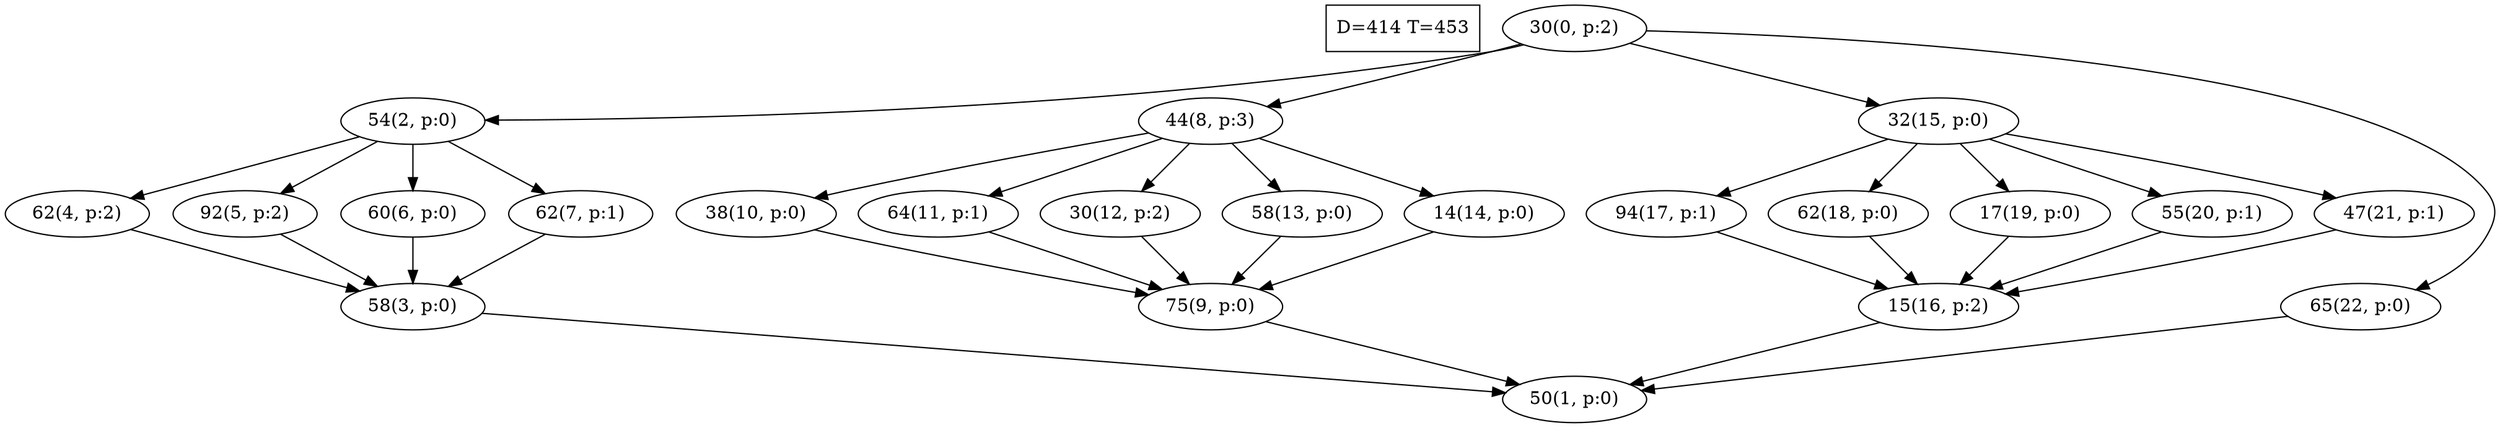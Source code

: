 digraph Task {
i [shape=box, label="D=414 T=453"]; 
0 [label="30(0, p:2)"];
1 [label="50(1, p:0)"];
2 [label="54(2, p:0)"];
3 [label="58(3, p:0)"];
4 [label="62(4, p:2)"];
5 [label="92(5, p:2)"];
6 [label="60(6, p:0)"];
7 [label="62(7, p:1)"];
8 [label="44(8, p:3)"];
9 [label="75(9, p:0)"];
10 [label="38(10, p:0)"];
11 [label="64(11, p:1)"];
12 [label="30(12, p:2)"];
13 [label="58(13, p:0)"];
14 [label="14(14, p:0)"];
15 [label="32(15, p:0)"];
16 [label="15(16, p:2)"];
17 [label="94(17, p:1)"];
18 [label="62(18, p:0)"];
19 [label="17(19, p:0)"];
20 [label="55(20, p:1)"];
21 [label="47(21, p:1)"];
22 [label="65(22, p:0)"];
0 -> 2;
0 -> 8;
0 -> 15;
0 -> 22;
2 -> 4;
2 -> 5;
2 -> 6;
2 -> 7;
3 -> 1;
4 -> 3;
5 -> 3;
6 -> 3;
7 -> 3;
8 -> 10;
8 -> 11;
8 -> 12;
8 -> 13;
8 -> 14;
9 -> 1;
10 -> 9;
11 -> 9;
12 -> 9;
13 -> 9;
14 -> 9;
15 -> 17;
15 -> 18;
15 -> 19;
15 -> 20;
15 -> 21;
16 -> 1;
17 -> 16;
18 -> 16;
19 -> 16;
20 -> 16;
21 -> 16;
22 -> 1;
}